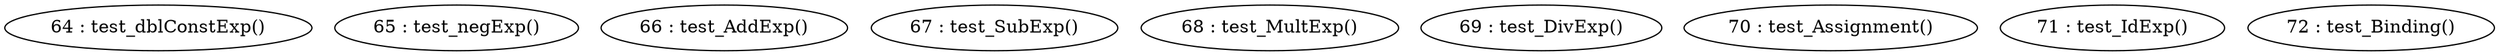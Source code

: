 digraph G {
"64 : test_dblConstExp()"
"65 : test_negExp()"
"66 : test_AddExp()"
"67 : test_SubExp()"
"68 : test_MultExp()"
"69 : test_DivExp()"
"70 : test_Assignment()"
"71 : test_IdExp()"
"72 : test_Binding()"
}